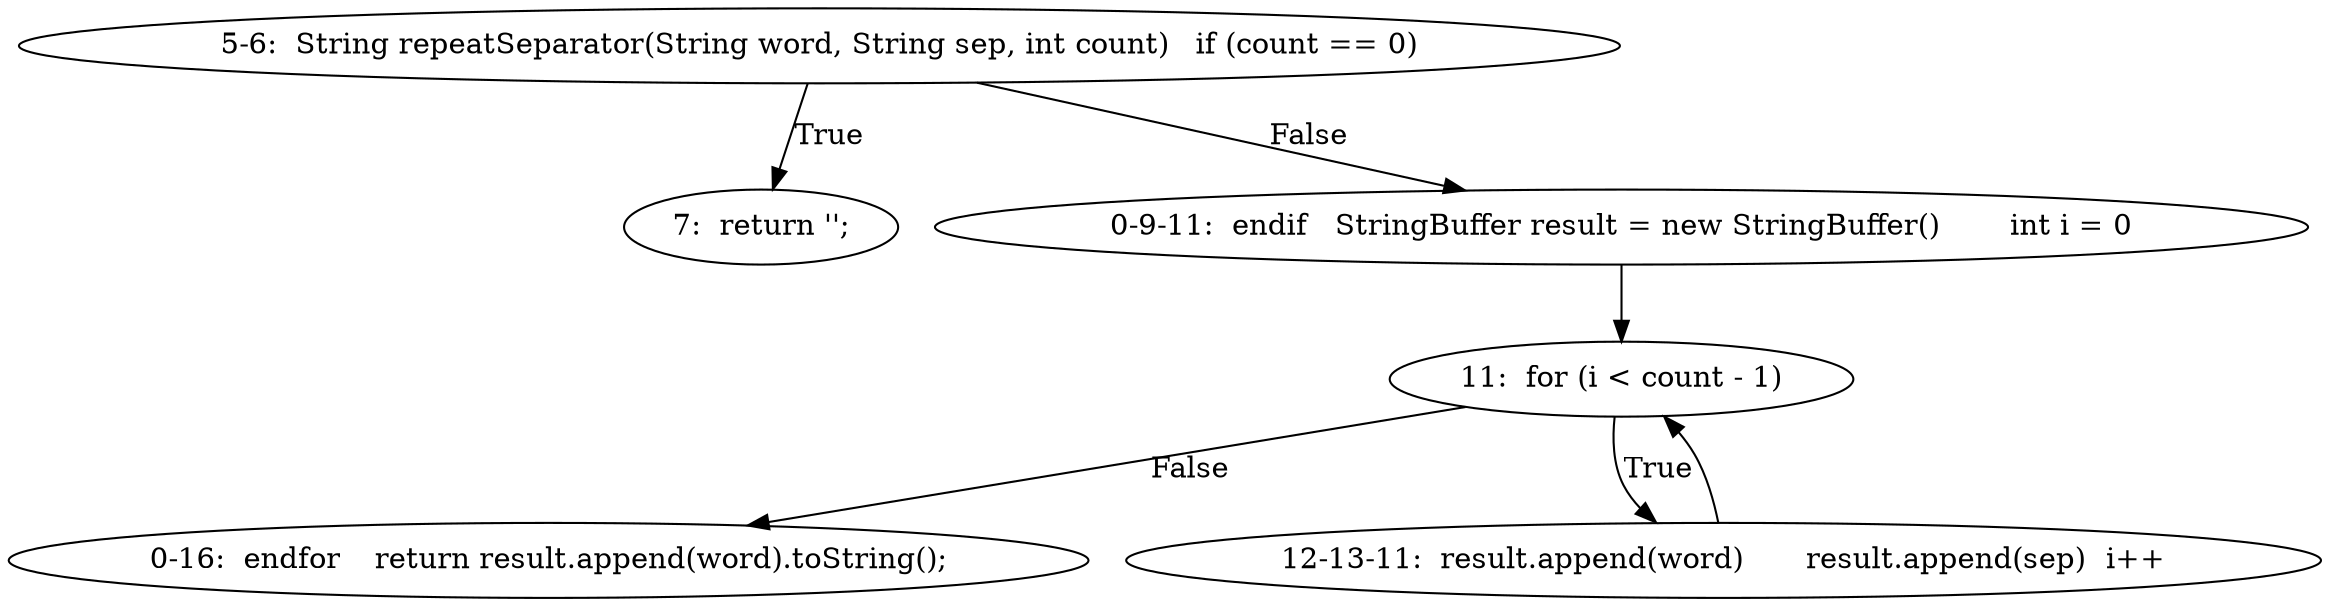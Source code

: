 digraph result_test { 
// graph-vertices
  a1  [label="5-6:  String repeatSeparator(String word, String sep, int count)	if (count == 0)"]; 
  2  [label="7:  return '';"]; 
  a3  [label="0-9-11:  endif	StringBuffer result = new StringBuffer()	int i = 0"]; 
  6  [label="11:  for (i < count - 1)"]; 
  a4  [label="0-16:  endfor	return result.append(word).toString();"]; 
  a6  [label="12-13-11:  result.append(word)	result.append(sep)	i++"]; 
// graph-edges
  a1 -> 2  [label="True"]; 
  a1 -> a3  [label="False"]; 
  a3 -> 6;
  6 -> a4  [label="False"]; 
  6 -> a6  [label="True"]; 
  a6 -> 6;
}